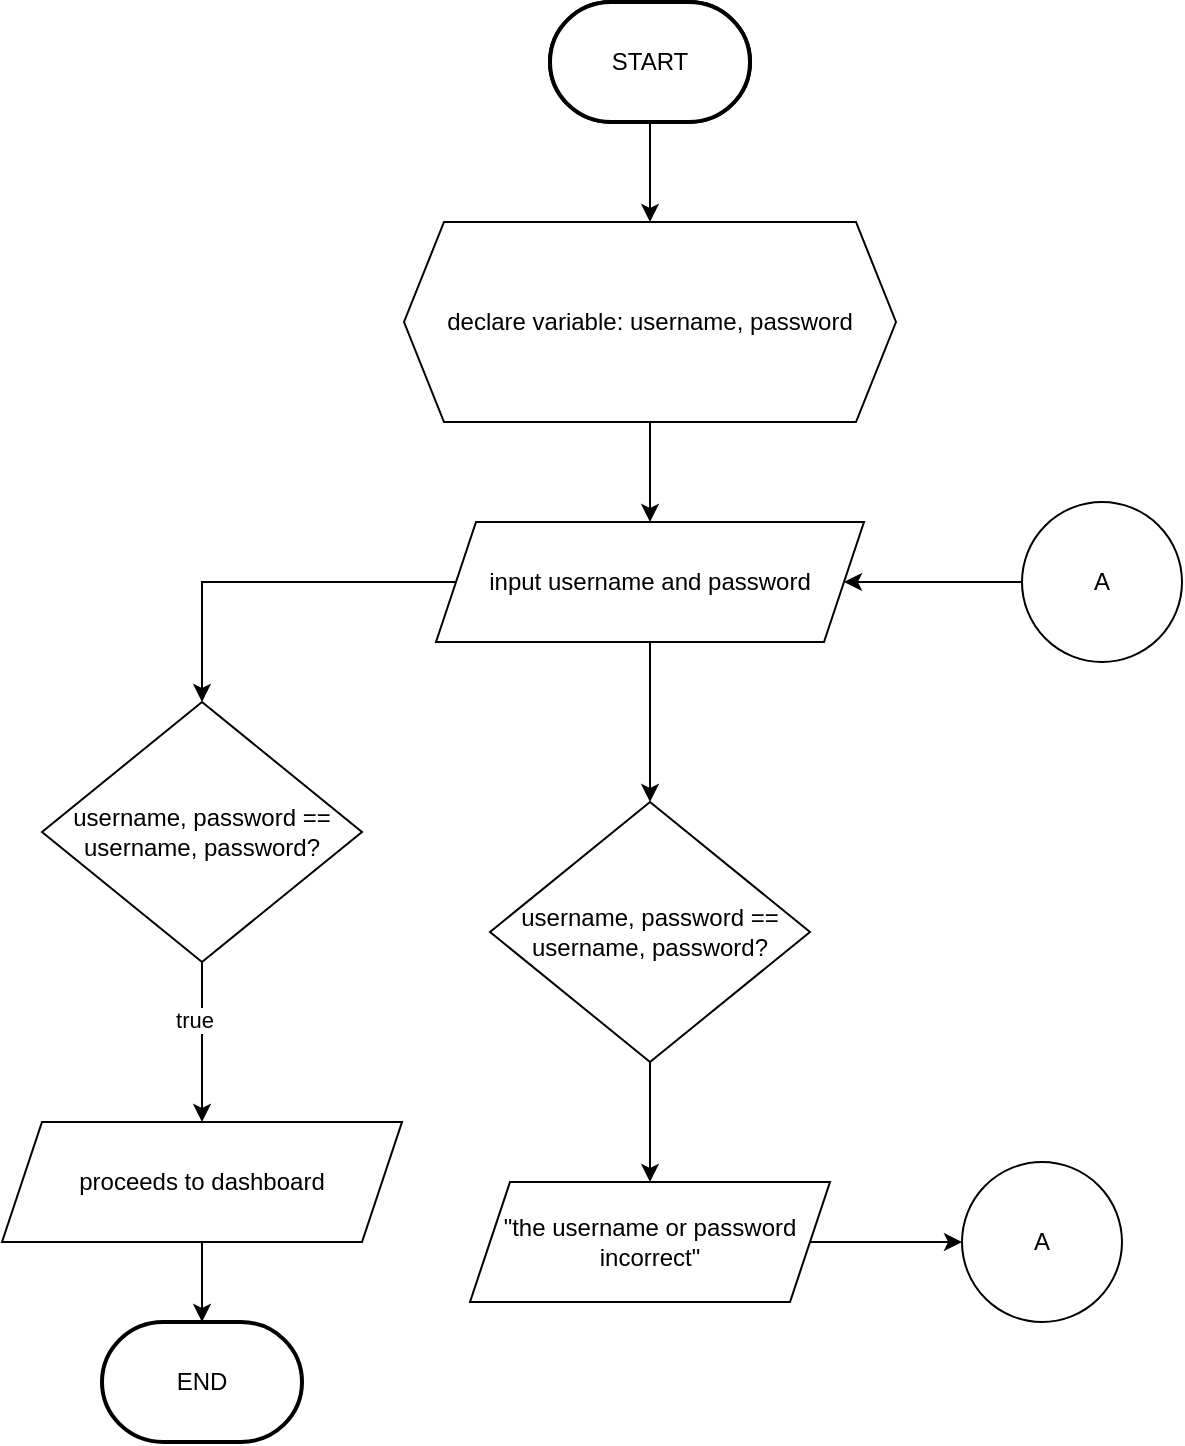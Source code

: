 <mxfile version="22.1.3" type="device">
  <diagram id="C5RBs43oDa-KdzZeNtuy" name="Page-1">
    <mxGraphModel dx="1434" dy="782" grid="1" gridSize="10" guides="1" tooltips="1" connect="1" arrows="1" fold="1" page="1" pageScale="1" pageWidth="827" pageHeight="1169" math="0" shadow="0">
      <root>
        <mxCell id="WIyWlLk6GJQsqaUBKTNV-0" />
        <mxCell id="WIyWlLk6GJQsqaUBKTNV-1" parent="WIyWlLk6GJQsqaUBKTNV-0" />
        <mxCell id="zlAcd0EeseDrbNFn13Vi-3" value="" style="edgeStyle=orthogonalEdgeStyle;rounded=0;orthogonalLoop=1;jettySize=auto;html=1;" edge="1" parent="WIyWlLk6GJQsqaUBKTNV-1" source="zlAcd0EeseDrbNFn13Vi-1">
          <mxGeometry relative="1" as="geometry">
            <mxPoint x="414" y="150" as="targetPoint" />
          </mxGeometry>
        </mxCell>
        <mxCell id="zlAcd0EeseDrbNFn13Vi-1" value="START" style="strokeWidth=2;html=1;shape=mxgraph.flowchart.terminator;whiteSpace=wrap;" vertex="1" parent="WIyWlLk6GJQsqaUBKTNV-1">
          <mxGeometry x="364" y="40" width="100" height="60" as="geometry" />
        </mxCell>
        <mxCell id="zlAcd0EeseDrbNFn13Vi-6" value="" style="edgeStyle=orthogonalEdgeStyle;rounded=0;orthogonalLoop=1;jettySize=auto;html=1;" edge="1" parent="WIyWlLk6GJQsqaUBKTNV-1" source="zlAcd0EeseDrbNFn13Vi-4" target="zlAcd0EeseDrbNFn13Vi-5">
          <mxGeometry relative="1" as="geometry" />
        </mxCell>
        <mxCell id="zlAcd0EeseDrbNFn13Vi-4" value="declare variable: username, password" style="shape=hexagon;perimeter=hexagonPerimeter2;whiteSpace=wrap;html=1;fixedSize=1;" vertex="1" parent="WIyWlLk6GJQsqaUBKTNV-1">
          <mxGeometry x="291" y="150" width="246" height="100" as="geometry" />
        </mxCell>
        <mxCell id="zlAcd0EeseDrbNFn13Vi-8" value="" style="edgeStyle=orthogonalEdgeStyle;rounded=0;orthogonalLoop=1;jettySize=auto;html=1;" edge="1" parent="WIyWlLk6GJQsqaUBKTNV-1" source="zlAcd0EeseDrbNFn13Vi-5" target="zlAcd0EeseDrbNFn13Vi-7">
          <mxGeometry relative="1" as="geometry" />
        </mxCell>
        <mxCell id="zlAcd0EeseDrbNFn13Vi-21" style="edgeStyle=orthogonalEdgeStyle;rounded=0;orthogonalLoop=1;jettySize=auto;html=1;entryX=0.5;entryY=0;entryDx=0;entryDy=0;" edge="1" parent="WIyWlLk6GJQsqaUBKTNV-1" source="zlAcd0EeseDrbNFn13Vi-5" target="zlAcd0EeseDrbNFn13Vi-10">
          <mxGeometry relative="1" as="geometry" />
        </mxCell>
        <mxCell id="zlAcd0EeseDrbNFn13Vi-5" value="input username and password" style="shape=parallelogram;perimeter=parallelogramPerimeter;whiteSpace=wrap;html=1;fixedSize=1;" vertex="1" parent="WIyWlLk6GJQsqaUBKTNV-1">
          <mxGeometry x="307" y="300" width="214" height="60" as="geometry" />
        </mxCell>
        <mxCell id="zlAcd0EeseDrbNFn13Vi-13" value="" style="edgeStyle=orthogonalEdgeStyle;rounded=0;orthogonalLoop=1;jettySize=auto;html=1;" edge="1" parent="WIyWlLk6GJQsqaUBKTNV-1" source="zlAcd0EeseDrbNFn13Vi-7" target="zlAcd0EeseDrbNFn13Vi-12">
          <mxGeometry relative="1" as="geometry" />
        </mxCell>
        <mxCell id="zlAcd0EeseDrbNFn13Vi-14" value="true" style="edgeLabel;html=1;align=center;verticalAlign=middle;resizable=0;points=[];" vertex="1" connectable="0" parent="zlAcd0EeseDrbNFn13Vi-13">
          <mxGeometry x="-0.275" y="-4" relative="1" as="geometry">
            <mxPoint as="offset" />
          </mxGeometry>
        </mxCell>
        <mxCell id="zlAcd0EeseDrbNFn13Vi-7" value="username, password == username, password?" style="rhombus;whiteSpace=wrap;html=1;" vertex="1" parent="WIyWlLk6GJQsqaUBKTNV-1">
          <mxGeometry x="110" y="390" width="160" height="130" as="geometry" />
        </mxCell>
        <mxCell id="zlAcd0EeseDrbNFn13Vi-16" value="" style="edgeStyle=orthogonalEdgeStyle;rounded=0;orthogonalLoop=1;jettySize=auto;html=1;" edge="1" parent="WIyWlLk6GJQsqaUBKTNV-1" source="zlAcd0EeseDrbNFn13Vi-10" target="zlAcd0EeseDrbNFn13Vi-15">
          <mxGeometry relative="1" as="geometry" />
        </mxCell>
        <mxCell id="zlAcd0EeseDrbNFn13Vi-10" value="username, password == username, password?" style="rhombus;whiteSpace=wrap;html=1;" vertex="1" parent="WIyWlLk6GJQsqaUBKTNV-1">
          <mxGeometry x="334" y="440" width="160" height="130" as="geometry" />
        </mxCell>
        <mxCell id="zlAcd0EeseDrbNFn13Vi-25" value="" style="edgeStyle=orthogonalEdgeStyle;rounded=0;orthogonalLoop=1;jettySize=auto;html=1;" edge="1" parent="WIyWlLk6GJQsqaUBKTNV-1" source="zlAcd0EeseDrbNFn13Vi-12" target="zlAcd0EeseDrbNFn13Vi-24">
          <mxGeometry relative="1" as="geometry" />
        </mxCell>
        <mxCell id="zlAcd0EeseDrbNFn13Vi-12" value="proceeds to dashboard" style="shape=parallelogram;perimeter=parallelogramPerimeter;whiteSpace=wrap;html=1;fixedSize=1;" vertex="1" parent="WIyWlLk6GJQsqaUBKTNV-1">
          <mxGeometry x="90" y="600" width="200" height="60" as="geometry" />
        </mxCell>
        <mxCell id="zlAcd0EeseDrbNFn13Vi-18" value="" style="edgeStyle=orthogonalEdgeStyle;rounded=0;orthogonalLoop=1;jettySize=auto;html=1;" edge="1" parent="WIyWlLk6GJQsqaUBKTNV-1" source="zlAcd0EeseDrbNFn13Vi-15" target="zlAcd0EeseDrbNFn13Vi-17">
          <mxGeometry relative="1" as="geometry" />
        </mxCell>
        <mxCell id="zlAcd0EeseDrbNFn13Vi-15" value="&quot;the username or password incorrect&quot;" style="shape=parallelogram;perimeter=parallelogramPerimeter;whiteSpace=wrap;html=1;fixedSize=1;" vertex="1" parent="WIyWlLk6GJQsqaUBKTNV-1">
          <mxGeometry x="324" y="630" width="180" height="60" as="geometry" />
        </mxCell>
        <mxCell id="zlAcd0EeseDrbNFn13Vi-17" value="A" style="ellipse;whiteSpace=wrap;html=1;" vertex="1" parent="WIyWlLk6GJQsqaUBKTNV-1">
          <mxGeometry x="570" y="620" width="80" height="80" as="geometry" />
        </mxCell>
        <mxCell id="zlAcd0EeseDrbNFn13Vi-22" style="edgeStyle=orthogonalEdgeStyle;rounded=0;orthogonalLoop=1;jettySize=auto;html=1;entryX=1;entryY=0.5;entryDx=0;entryDy=0;" edge="1" parent="WIyWlLk6GJQsqaUBKTNV-1" source="zlAcd0EeseDrbNFn13Vi-19" target="zlAcd0EeseDrbNFn13Vi-5">
          <mxGeometry relative="1" as="geometry" />
        </mxCell>
        <mxCell id="zlAcd0EeseDrbNFn13Vi-19" value="A" style="ellipse;whiteSpace=wrap;html=1;" vertex="1" parent="WIyWlLk6GJQsqaUBKTNV-1">
          <mxGeometry x="600" y="290" width="80" height="80" as="geometry" />
        </mxCell>
        <mxCell id="zlAcd0EeseDrbNFn13Vi-23" value="START" style="strokeWidth=2;html=1;shape=mxgraph.flowchart.terminator;whiteSpace=wrap;" vertex="1" parent="WIyWlLk6GJQsqaUBKTNV-1">
          <mxGeometry x="364" y="40" width="100" height="60" as="geometry" />
        </mxCell>
        <mxCell id="zlAcd0EeseDrbNFn13Vi-24" value="END" style="strokeWidth=2;html=1;shape=mxgraph.flowchart.terminator;whiteSpace=wrap;" vertex="1" parent="WIyWlLk6GJQsqaUBKTNV-1">
          <mxGeometry x="140" y="700" width="100" height="60" as="geometry" />
        </mxCell>
      </root>
    </mxGraphModel>
  </diagram>
</mxfile>
